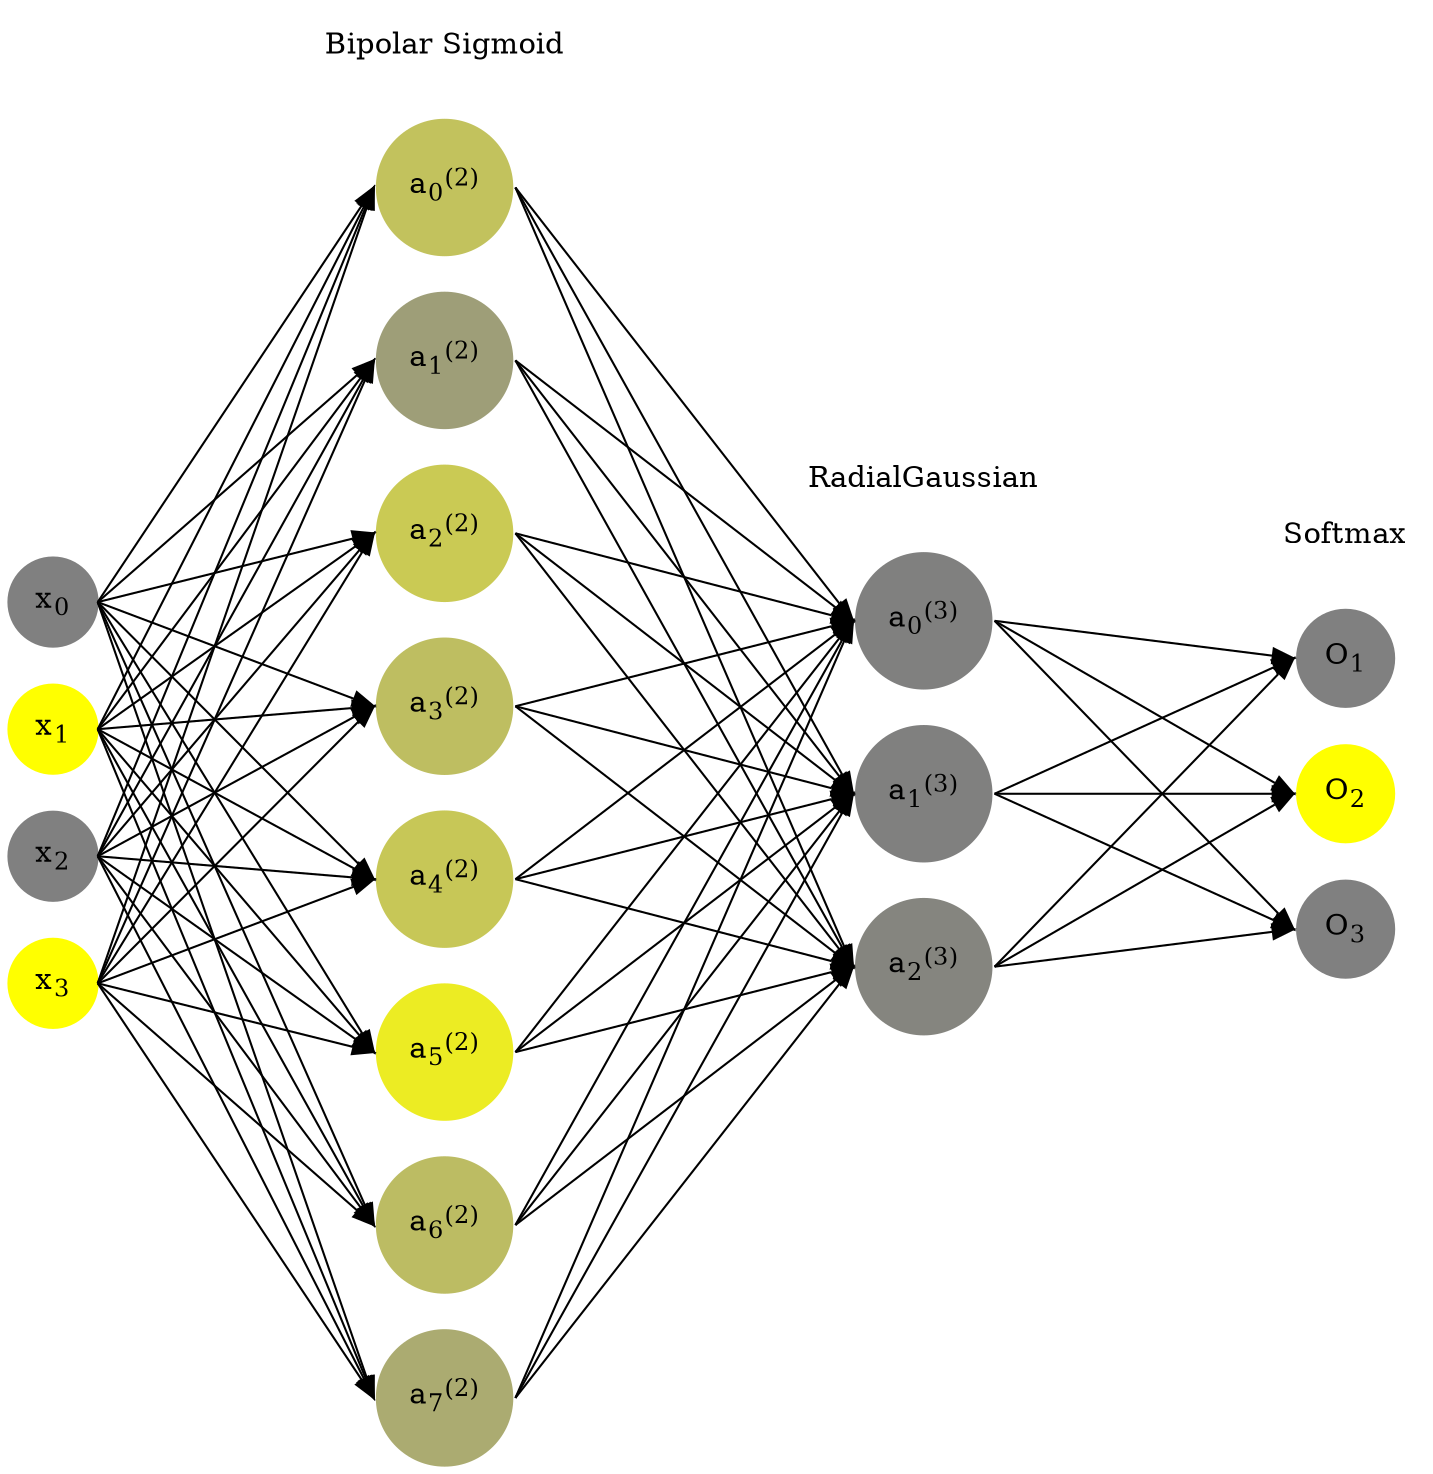 digraph G {
	rankdir = LR;
	splines=false;
	edge[style=invis];
	ranksep= 1.4;
	{
	node [shape=circle, color="0.1667, 0.0, 0.5", style=filled, fillcolor="0.1667, 0.0, 0.5"];
	x0 [label=<x<sub>0</sub>>];
	}
	{
	node [shape=circle, color="0.1667, 1.0, 1.0", style=filled, fillcolor="0.1667, 1.0, 1.0"];
	x1 [label=<x<sub>1</sub>>];
	}
	{
	node [shape=circle, color="0.1667, 0.0, 0.5", style=filled, fillcolor="0.1667, 0.0, 0.5"];
	x2 [label=<x<sub>2</sub>>];
	}
	{
	node [shape=circle, color="0.1667, 1.0, 1.0", style=filled, fillcolor="0.1667, 1.0, 1.0"];
	x3 [label=<x<sub>3</sub>>];
	}
	{
	node [shape=circle, color="0.1667, 0.522265, 0.761132", style=filled, fillcolor="0.1667, 0.522265, 0.761132"];
	a02 [label=<a<sub>0</sub><sup>(2)</sup>>];
	}
	{
	node [shape=circle, color="0.1667, 0.235593, 0.617796", style=filled, fillcolor="0.1667, 0.235593, 0.617796"];
	a12 [label=<a<sub>1</sub><sup>(2)</sup>>];
	}
	{
	node [shape=circle, color="0.1667, 0.583981, 0.791990", style=filled, fillcolor="0.1667, 0.583981, 0.791990"];
	a22 [label=<a<sub>2</sub><sup>(2)</sup>>];
	}
	{
	node [shape=circle, color="0.1667, 0.492049, 0.746024", style=filled, fillcolor="0.1667, 0.492049, 0.746024"];
	a32 [label=<a<sub>3</sub><sup>(2)</sup>>];
	}
	{
	node [shape=circle, color="0.1667, 0.561070, 0.780535", style=filled, fillcolor="0.1667, 0.561070, 0.780535"];
	a42 [label=<a<sub>4</sub><sup>(2)</sup>>];
	}
	{
	node [shape=circle, color="0.1667, 0.848723, 0.924362", style=filled, fillcolor="0.1667, 0.848723, 0.924362"];
	a52 [label=<a<sub>5</sub><sup>(2)</sup>>];
	}
	{
	node [shape=circle, color="0.1667, 0.471707, 0.735854", style=filled, fillcolor="0.1667, 0.471707, 0.735854"];
	a62 [label=<a<sub>6</sub><sup>(2)</sup>>];
	}
	{
	node [shape=circle, color="0.1667, 0.341072, 0.670536", style=filled, fillcolor="0.1667, 0.341072, 0.670536"];
	a72 [label=<a<sub>7</sub><sup>(2)</sup>>];
	}
	{
	node [shape=circle, color="0.1667, 0.001026, 0.500513", style=filled, fillcolor="0.1667, 0.001026, 0.500513"];
	a03 [label=<a<sub>0</sub><sup>(3)</sup>>];
	}
	{
	node [shape=circle, color="0.1667, 0.004195, 0.502098", style=filled, fillcolor="0.1667, 0.004195, 0.502098"];
	a13 [label=<a<sub>1</sub><sup>(3)</sup>>];
	}
	{
	node [shape=circle, color="0.1667, 0.040340, 0.520170", style=filled, fillcolor="0.1667, 0.040340, 0.520170"];
	a23 [label=<a<sub>2</sub><sup>(3)</sup>>];
	}
	{
	node [shape=circle, color="0.1667, 0.0, 0.5", style=filled, fillcolor="0.1667, 0.0, 0.5"];
	O1 [label=<O<sub>1</sub>>];
	}
	{
	node [shape=circle, color="0.1667, 1.0, 1.0", style=filled, fillcolor="0.1667, 1.0, 1.0"];
	O2 [label=<O<sub>2</sub>>];
	}
	{
	node [shape=circle, color="0.1667, 0.0, 0.5", style=filled, fillcolor="0.1667, 0.0, 0.5"];
	O3 [label=<O<sub>3</sub>>];
	}
	{
	rank=same;
	x0->x1->x2->x3;
	}
	{
	rank=same;
	a02->a12->a22->a32->a42->a52->a62->a72;
	}
	{
	rank=same;
	a03->a13->a23;
	}
	{
	rank=same;
	O1->O2->O3;
	}
	l1 [shape=plaintext,label="Bipolar Sigmoid"];
	l1->a02;
	{rank=same; l1;a02};
	l2 [shape=plaintext,label="RadialGaussian"];
	l2->a03;
	{rank=same; l2;a03};
	l3 [shape=plaintext,label="Softmax"];
	l3->O1;
	{rank=same; l3;O1};
edge[style=solid, tailport=e, headport=w];
	{x0;x1;x2;x3} -> {a02;a12;a22;a32;a42;a52;a62;a72};
	{a02;a12;a22;a32;a42;a52;a62;a72} -> {a03;a13;a23};
	{a03;a13;a23} -> {O1,O2,O3};
}
